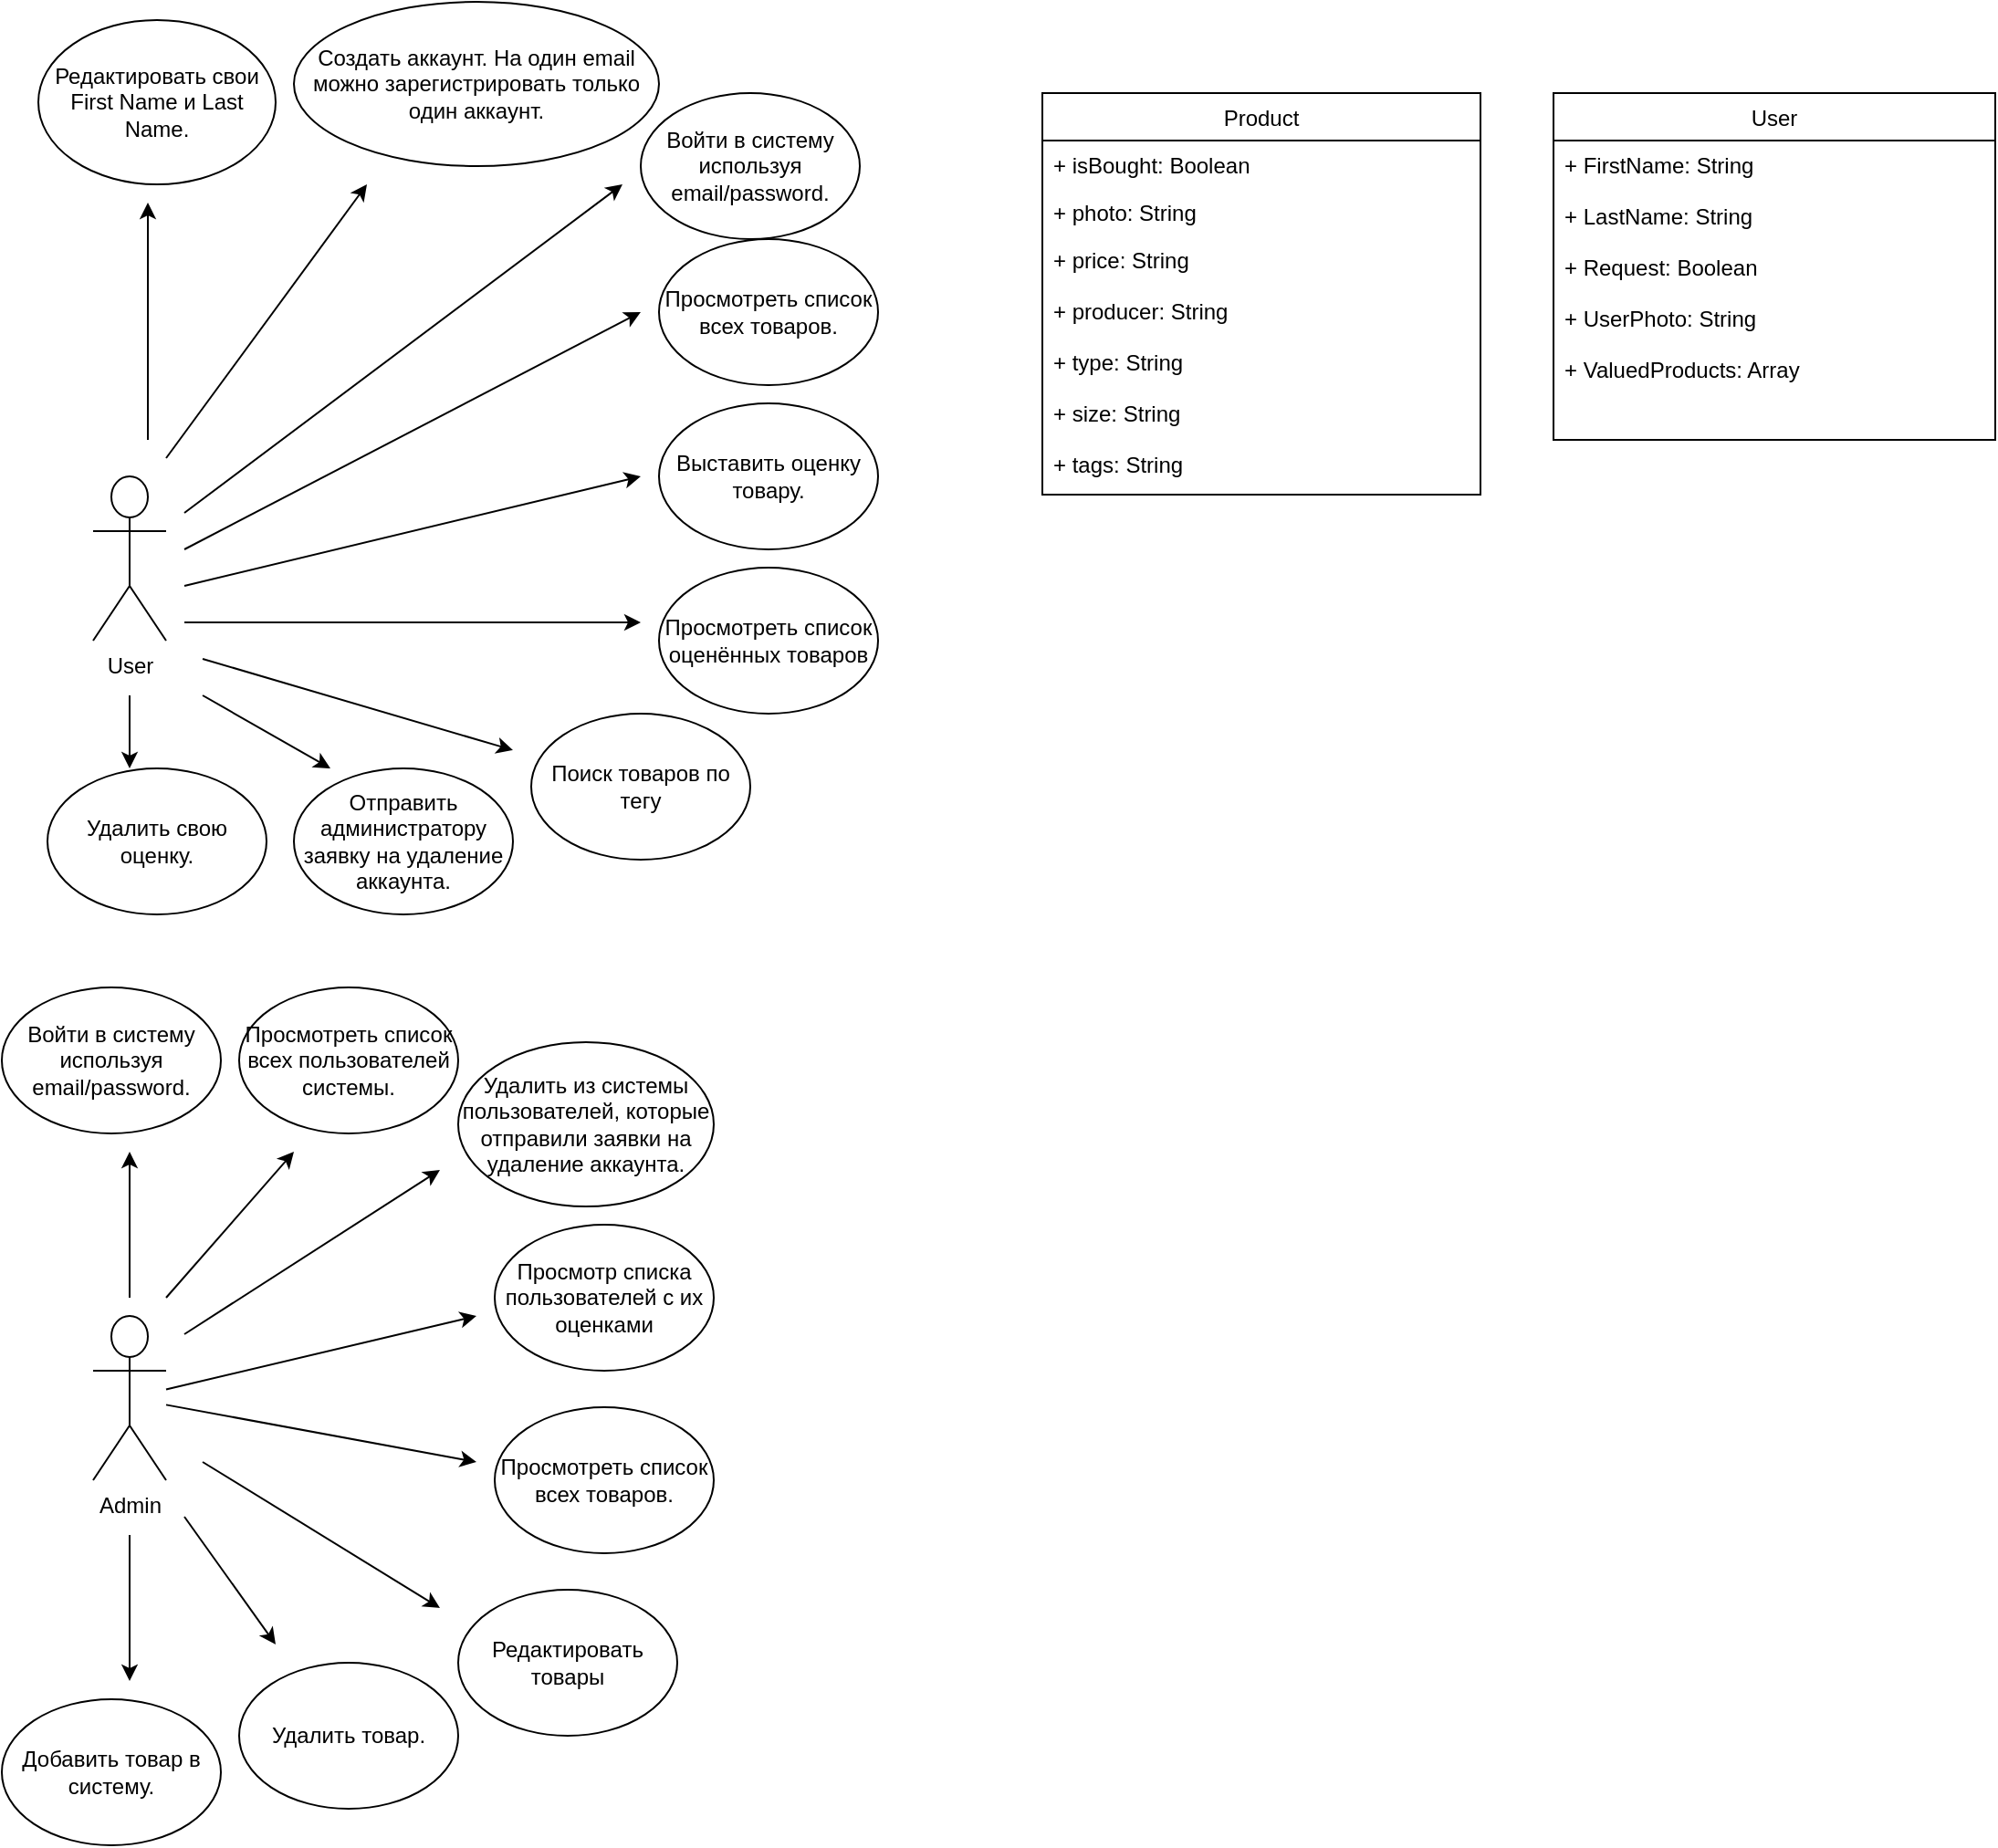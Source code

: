<mxfile version="13.8.9-1" type="github"><diagram id="PP05AhQoqcuGfiV1dX9R" name="Page-1"><mxGraphModel dx="1422" dy="794" grid="1" gridSize="10" guides="1" tooltips="1" connect="1" arrows="1" fold="1" page="1" pageScale="1" pageWidth="3300" pageHeight="4681" math="0" shadow="0"><root><mxCell id="0"/><mxCell id="1" parent="0"/><mxCell id="XLJ6rYaPc1ghM7NCR6Xk-1" value="Admin&lt;br&gt;" style="shape=umlActor;verticalLabelPosition=bottom;verticalAlign=top;html=1;outlineConnect=0;" vertex="1" parent="1"><mxGeometry x="190" y="800" width="40" height="90" as="geometry"/></mxCell><mxCell id="XLJ6rYaPc1ghM7NCR6Xk-10" value="Product" style="swimlane;fontStyle=0;childLayout=stackLayout;horizontal=1;startSize=26;fillColor=none;horizontalStack=0;resizeParent=1;resizeParentMax=0;resizeLast=0;collapsible=1;marginBottom=0;" vertex="1" parent="1"><mxGeometry x="710" y="130" width="240" height="220" as="geometry"/></mxCell><mxCell id="XLJ6rYaPc1ghM7NCR6Xk-11" value="+ isBought: Boolean" style="text;strokeColor=none;fillColor=none;align=left;verticalAlign=top;spacingLeft=4;spacingRight=4;overflow=hidden;rotatable=0;points=[[0,0.5],[1,0.5]];portConstraint=eastwest;" vertex="1" parent="XLJ6rYaPc1ghM7NCR6Xk-10"><mxGeometry y="26" width="240" height="26" as="geometry"/></mxCell><mxCell id="XLJ6rYaPc1ghM7NCR6Xk-12" value="+ photo: String&#10;" style="text;strokeColor=none;fillColor=none;align=left;verticalAlign=top;spacingLeft=4;spacingRight=4;overflow=hidden;rotatable=0;points=[[0,0.5],[1,0.5]];portConstraint=eastwest;" vertex="1" parent="XLJ6rYaPc1ghM7NCR6Xk-10"><mxGeometry y="52" width="240" height="26" as="geometry"/></mxCell><mxCell id="XLJ6rYaPc1ghM7NCR6Xk-13" value="+ price: String&#10;&#10;+ producer: String&#10;&#10;+ type: String&#10;&#10;+ size: String&#10;&#10;+ tags: String&#10;&#10;+" style="text;strokeColor=none;fillColor=none;align=left;verticalAlign=top;spacingLeft=4;spacingRight=4;overflow=hidden;rotatable=0;points=[[0,0.5],[1,0.5]];portConstraint=eastwest;" vertex="1" parent="XLJ6rYaPc1ghM7NCR6Xk-10"><mxGeometry y="78" width="240" height="142" as="geometry"/></mxCell><mxCell id="XLJ6rYaPc1ghM7NCR6Xk-15" value="User" style="swimlane;fontStyle=0;childLayout=stackLayout;horizontal=1;startSize=26;fillColor=none;horizontalStack=0;resizeParent=1;resizeParentMax=0;resizeLast=0;collapsible=1;marginBottom=0;" vertex="1" parent="1"><mxGeometry x="990" y="130" width="242" height="190" as="geometry"/></mxCell><mxCell id="XLJ6rYaPc1ghM7NCR6Xk-16" value="+ FirstName: String&#10;&#10;+ LastName: String&#10;&#10;+ Request: Boolean&#10;&#10;+ UserPhoto: String&#10;&#10;+ ValuedProducts: Array" style="text;strokeColor=none;fillColor=none;align=left;verticalAlign=top;spacingLeft=4;spacingRight=4;overflow=hidden;rotatable=0;points=[[0,0.5],[1,0.5]];portConstraint=eastwest;" vertex="1" parent="XLJ6rYaPc1ghM7NCR6Xk-15"><mxGeometry y="26" width="242" height="164" as="geometry"/></mxCell><mxCell id="XLJ6rYaPc1ghM7NCR6Xk-30" value="User" style="shape=umlActor;verticalLabelPosition=bottom;verticalAlign=top;html=1;outlineConnect=0;" vertex="1" parent="1"><mxGeometry x="190" y="340" width="40" height="90" as="geometry"/></mxCell><mxCell id="XLJ6rYaPc1ghM7NCR6Xk-48" value="" style="endArrow=classic;html=1;" edge="1" parent="1"><mxGeometry width="50" height="50" relative="1" as="geometry"><mxPoint x="230" y="330" as="sourcePoint"/><mxPoint x="340" y="180" as="targetPoint"/></mxGeometry></mxCell><mxCell id="XLJ6rYaPc1ghM7NCR6Xk-49" value="" style="endArrow=classic;html=1;" edge="1" parent="1"><mxGeometry width="50" height="50" relative="1" as="geometry"><mxPoint x="240" y="360" as="sourcePoint"/><mxPoint x="480" y="180" as="targetPoint"/></mxGeometry></mxCell><mxCell id="XLJ6rYaPc1ghM7NCR6Xk-50" value="" style="endArrow=classic;html=1;" edge="1" parent="1"><mxGeometry width="50" height="50" relative="1" as="geometry"><mxPoint x="240" y="380" as="sourcePoint"/><mxPoint x="490" y="250" as="targetPoint"/></mxGeometry></mxCell><mxCell id="XLJ6rYaPc1ghM7NCR6Xk-51" value="" style="endArrow=classic;html=1;" edge="1" parent="1"><mxGeometry width="50" height="50" relative="1" as="geometry"><mxPoint x="240" y="400" as="sourcePoint"/><mxPoint x="490" y="340" as="targetPoint"/></mxGeometry></mxCell><mxCell id="XLJ6rYaPc1ghM7NCR6Xk-52" value="" style="endArrow=classic;html=1;" edge="1" parent="1"><mxGeometry width="50" height="50" relative="1" as="geometry"><mxPoint x="240" y="420" as="sourcePoint"/><mxPoint x="490" y="420" as="targetPoint"/></mxGeometry></mxCell><mxCell id="XLJ6rYaPc1ghM7NCR6Xk-53" value="" style="endArrow=classic;html=1;" edge="1" parent="1"><mxGeometry width="50" height="50" relative="1" as="geometry"><mxPoint x="210" y="460" as="sourcePoint"/><mxPoint x="210" y="500" as="targetPoint"/></mxGeometry></mxCell><mxCell id="XLJ6rYaPc1ghM7NCR6Xk-54" value="Создать аккаунт. На один email можно зарегистрировать только один аккаунт." style="ellipse;whiteSpace=wrap;html=1;" vertex="1" parent="1"><mxGeometry x="300" y="80" width="200" height="90" as="geometry"/></mxCell><mxCell id="XLJ6rYaPc1ghM7NCR6Xk-56" value="Войти в систему используя email/password." style="ellipse;whiteSpace=wrap;html=1;" vertex="1" parent="1"><mxGeometry x="490" y="130" width="120" height="80" as="geometry"/></mxCell><mxCell id="XLJ6rYaPc1ghM7NCR6Xk-57" value="Просмотреть список всех товаров." style="ellipse;whiteSpace=wrap;html=1;" vertex="1" parent="1"><mxGeometry x="500" y="210" width="120" height="80" as="geometry"/></mxCell><mxCell id="XLJ6rYaPc1ghM7NCR6Xk-59" value="Выставить оценку товару." style="ellipse;whiteSpace=wrap;html=1;" vertex="1" parent="1"><mxGeometry x="500" y="300" width="120" height="80" as="geometry"/></mxCell><mxCell id="XLJ6rYaPc1ghM7NCR6Xk-60" value="Удалить свою оценку." style="ellipse;whiteSpace=wrap;html=1;" vertex="1" parent="1"><mxGeometry x="165" y="500" width="120" height="80" as="geometry"/></mxCell><mxCell id="XLJ6rYaPc1ghM7NCR6Xk-61" value="Отправить администратору заявку на удаление аккаунта." style="ellipse;whiteSpace=wrap;html=1;" vertex="1" parent="1"><mxGeometry x="300" y="500" width="120" height="80" as="geometry"/></mxCell><mxCell id="XLJ6rYaPc1ghM7NCR6Xk-62" value="Редактировать свои First Name и Last Name." style="ellipse;whiteSpace=wrap;html=1;" vertex="1" parent="1"><mxGeometry x="160" y="90" width="130" height="90" as="geometry"/></mxCell><mxCell id="XLJ6rYaPc1ghM7NCR6Xk-63" value="" style="endArrow=classic;html=1;" edge="1" parent="1"><mxGeometry width="50" height="50" relative="1" as="geometry"><mxPoint x="220" y="320" as="sourcePoint"/><mxPoint x="220" y="190" as="targetPoint"/></mxGeometry></mxCell><mxCell id="XLJ6rYaPc1ghM7NCR6Xk-64" value="Просмотреть список оценённых товаров" style="ellipse;whiteSpace=wrap;html=1;" vertex="1" parent="1"><mxGeometry x="500" y="390" width="120" height="80" as="geometry"/></mxCell><mxCell id="XLJ6rYaPc1ghM7NCR6Xk-65" value="" style="endArrow=classic;html=1;" edge="1" parent="1"><mxGeometry width="50" height="50" relative="1" as="geometry"><mxPoint x="250" y="440" as="sourcePoint"/><mxPoint x="420" y="490" as="targetPoint"/></mxGeometry></mxCell><mxCell id="XLJ6rYaPc1ghM7NCR6Xk-66" value="Удалить товар." style="ellipse;whiteSpace=wrap;html=1;" vertex="1" parent="1"><mxGeometry x="270" y="990" width="120" height="80" as="geometry"/></mxCell><mxCell id="XLJ6rYaPc1ghM7NCR6Xk-67" value="Добавить товар в систему." style="ellipse;whiteSpace=wrap;html=1;" vertex="1" parent="1"><mxGeometry x="140" y="1010" width="120" height="80" as="geometry"/></mxCell><mxCell id="XLJ6rYaPc1ghM7NCR6Xk-68" value="Просмотреть список всех товаров." style="ellipse;whiteSpace=wrap;html=1;" vertex="1" parent="1"><mxGeometry x="410" y="850" width="120" height="80" as="geometry"/></mxCell><mxCell id="XLJ6rYaPc1ghM7NCR6Xk-69" value="Удалить из системы пользователей, которые отправили заявки на удаление аккаунта." style="ellipse;whiteSpace=wrap;html=1;" vertex="1" parent="1"><mxGeometry x="390" y="650" width="140" height="90" as="geometry"/></mxCell><mxCell id="XLJ6rYaPc1ghM7NCR6Xk-70" value="Просмотреть список всех пользователей системы." style="ellipse;whiteSpace=wrap;html=1;" vertex="1" parent="1"><mxGeometry x="270" y="620" width="120" height="80" as="geometry"/></mxCell><mxCell id="XLJ6rYaPc1ghM7NCR6Xk-71" value="Войти в систему используя email/password." style="ellipse;whiteSpace=wrap;html=1;" vertex="1" parent="1"><mxGeometry x="140" y="620" width="120" height="80" as="geometry"/></mxCell><mxCell id="XLJ6rYaPc1ghM7NCR6Xk-72" value="" style="endArrow=classic;html=1;" edge="1" parent="1"><mxGeometry width="50" height="50" relative="1" as="geometry"><mxPoint x="210" y="790" as="sourcePoint"/><mxPoint x="210" y="710" as="targetPoint"/></mxGeometry></mxCell><mxCell id="XLJ6rYaPc1ghM7NCR6Xk-73" value="" style="endArrow=classic;html=1;" edge="1" parent="1"><mxGeometry width="50" height="50" relative="1" as="geometry"><mxPoint x="230" y="790" as="sourcePoint"/><mxPoint x="300" y="710" as="targetPoint"/></mxGeometry></mxCell><mxCell id="XLJ6rYaPc1ghM7NCR6Xk-74" value="" style="endArrow=classic;html=1;" edge="1" parent="1" source="XLJ6rYaPc1ghM7NCR6Xk-1"><mxGeometry width="50" height="50" relative="1" as="geometry"><mxPoint x="620" y="970" as="sourcePoint"/><mxPoint x="400" y="800" as="targetPoint"/></mxGeometry></mxCell><mxCell id="XLJ6rYaPc1ghM7NCR6Xk-75" value="" style="endArrow=classic;html=1;" edge="1" parent="1"><mxGeometry width="50" height="50" relative="1" as="geometry"><mxPoint x="240" y="810" as="sourcePoint"/><mxPoint x="380" y="720" as="targetPoint"/></mxGeometry></mxCell><mxCell id="XLJ6rYaPc1ghM7NCR6Xk-76" value="" style="endArrow=classic;html=1;" edge="1" parent="1"><mxGeometry width="50" height="50" relative="1" as="geometry"><mxPoint x="250" y="880" as="sourcePoint"/><mxPoint x="380" y="960" as="targetPoint"/></mxGeometry></mxCell><mxCell id="XLJ6rYaPc1ghM7NCR6Xk-77" value="" style="endArrow=classic;html=1;" edge="1" parent="1" source="XLJ6rYaPc1ghM7NCR6Xk-1"><mxGeometry width="50" height="50" relative="1" as="geometry"><mxPoint x="650" y="1000" as="sourcePoint"/><mxPoint x="400" y="880" as="targetPoint"/></mxGeometry></mxCell><mxCell id="XLJ6rYaPc1ghM7NCR6Xk-78" value="Редактировать товары" style="ellipse;whiteSpace=wrap;html=1;" vertex="1" parent="1"><mxGeometry x="390" y="950" width="120" height="80" as="geometry"/></mxCell><mxCell id="XLJ6rYaPc1ghM7NCR6Xk-79" value="Просмотр списка пользователей с их оценками" style="ellipse;whiteSpace=wrap;html=1;" vertex="1" parent="1"><mxGeometry x="410" y="750" width="120" height="80" as="geometry"/></mxCell><mxCell id="XLJ6rYaPc1ghM7NCR6Xk-80" value="" style="endArrow=classic;html=1;" edge="1" parent="1"><mxGeometry width="50" height="50" relative="1" as="geometry"><mxPoint x="240" y="910" as="sourcePoint"/><mxPoint x="290" y="980" as="targetPoint"/></mxGeometry></mxCell><mxCell id="XLJ6rYaPc1ghM7NCR6Xk-81" value="" style="endArrow=classic;html=1;" edge="1" parent="1"><mxGeometry width="50" height="50" relative="1" as="geometry"><mxPoint x="210" y="920" as="sourcePoint"/><mxPoint x="210" y="1000" as="targetPoint"/></mxGeometry></mxCell><mxCell id="XLJ6rYaPc1ghM7NCR6Xk-83" value="Поиск товаров по тегу" style="ellipse;whiteSpace=wrap;html=1;" vertex="1" parent="1"><mxGeometry x="430" y="470" width="120" height="80" as="geometry"/></mxCell><mxCell id="XLJ6rYaPc1ghM7NCR6Xk-84" value="" style="endArrow=classic;html=1;" edge="1" parent="1"><mxGeometry width="50" height="50" relative="1" as="geometry"><mxPoint x="250" y="460" as="sourcePoint"/><mxPoint x="320" y="500" as="targetPoint"/></mxGeometry></mxCell></root></mxGraphModel></diagram></mxfile>